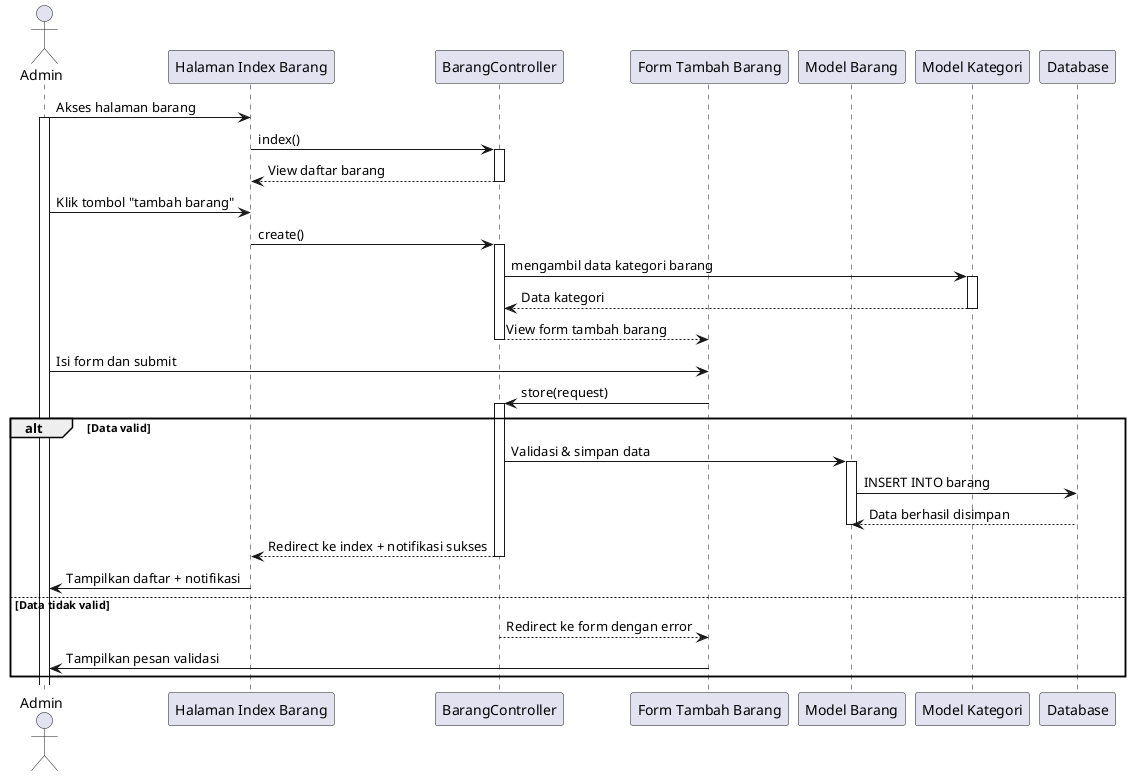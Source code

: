 @startuml
actor Admin

participant "Halaman Index Barang" as BarangIndex
participant "BarangController" as BarangController
participant "Form Tambah Barang" as BarangForm
participant "Model Barang" as BarangModel
participant "Model Kategori" as KategoriModel
participant "Database" as DB

Admin -> BarangIndex: Akses halaman barang
activate Admin
BarangIndex -> BarangController: index()
activate BarangController
BarangController --> BarangIndex: View daftar barang
deactivate BarangController

Admin -> BarangIndex: Klik tombol "tambah barang"
BarangIndex -> BarangController: create()
activate BarangController
BarangController -> KategoriModel: mengambil data kategori barang
activate KategoriModel
KategoriModel --> BarangController: Data kategori
deactivate KategoriModel
BarangController --> BarangForm: View form tambah barang
deactivate BarangController

Admin -> BarangForm: Isi form dan submit
BarangForm -> BarangController: store(request)
activate BarangController

alt Data valid
    BarangController -> BarangModel: Validasi & simpan data
    activate BarangModel
    BarangModel -> DB: INSERT INTO barang
    DB --> BarangModel: Data berhasil disimpan
    deactivate BarangModel

    BarangController --> BarangIndex: Redirect ke index + notifikasi sukses
    deactivate BarangController
    BarangIndex -> Admin: Tampilkan daftar + notifikasi
else Data tidak valid
    BarangController --> BarangForm: Redirect ke form dengan error
    deactivate BarangController
    BarangForm -> Admin: Tampilkan pesan validasi
end


@enduml
